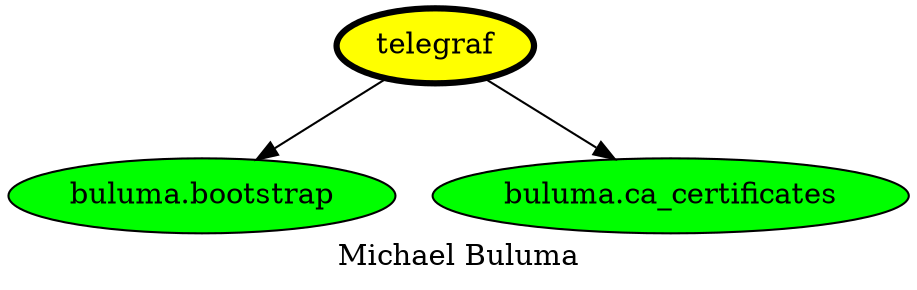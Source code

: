 digraph PhiloDilemma {
  label = "Michael Buluma" ;
  overlap=false
  {
    "telegraf" [fillcolor=yellow style=filled penwidth=3]
    "buluma.bootstrap" [fillcolor=green style=filled]
    "buluma.ca_certificates" [fillcolor=green style=filled]
  }
  "telegraf" -> "buluma.bootstrap"
  "telegraf" -> "buluma.ca_certificates"
}
